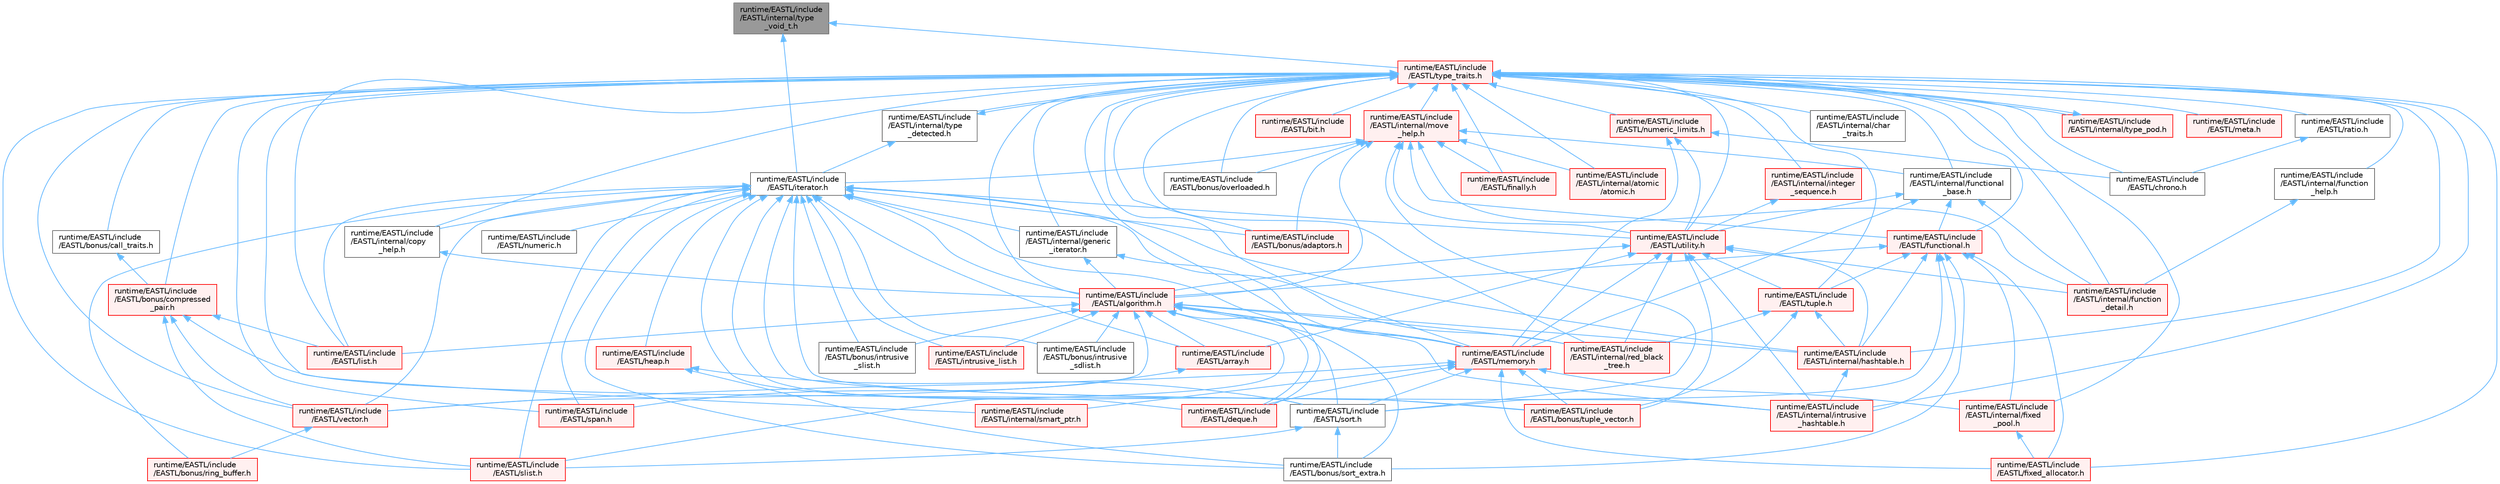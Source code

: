 digraph "runtime/EASTL/include/EASTL/internal/type_void_t.h"
{
 // LATEX_PDF_SIZE
  bgcolor="transparent";
  edge [fontname=Helvetica,fontsize=10,labelfontname=Helvetica,labelfontsize=10];
  node [fontname=Helvetica,fontsize=10,shape=box,height=0.2,width=0.4];
  Node1 [id="Node000001",label="runtime/EASTL/include\l/EASTL/internal/type\l_void_t.h",height=0.2,width=0.4,color="gray40", fillcolor="grey60", style="filled", fontcolor="black",tooltip=" "];
  Node1 -> Node2 [id="edge1_Node000001_Node000002",dir="back",color="steelblue1",style="solid",tooltip=" "];
  Node2 [id="Node000002",label="runtime/EASTL/include\l/EASTL/iterator.h",height=0.2,width=0.4,color="grey40", fillcolor="white", style="filled",URL="$_e_a_s_t_l_2include_2_e_a_s_t_l_2iterator_8h.html",tooltip=" "];
  Node2 -> Node3 [id="edge2_Node000002_Node000003",dir="back",color="steelblue1",style="solid",tooltip=" "];
  Node3 [id="Node000003",label="runtime/EASTL/include\l/EASTL/algorithm.h",height=0.2,width=0.4,color="red", fillcolor="#FFF0F0", style="filled",URL="$_e_a_s_t_l_2include_2_e_a_s_t_l_2algorithm_8h.html",tooltip=" "];
  Node3 -> Node4 [id="edge3_Node000003_Node000004",dir="back",color="steelblue1",style="solid",tooltip=" "];
  Node4 [id="Node000004",label="runtime/EASTL/include\l/EASTL/array.h",height=0.2,width=0.4,color="red", fillcolor="#FFF0F0", style="filled",URL="$array_8h.html",tooltip=" "];
  Node4 -> Node5 [id="edge4_Node000004_Node000005",dir="back",color="steelblue1",style="solid",tooltip=" "];
  Node5 [id="Node000005",label="runtime/EASTL/include\l/EASTL/span.h",height=0.2,width=0.4,color="red", fillcolor="#FFF0F0", style="filled",URL="$span_8h.html",tooltip=" "];
  Node3 -> Node419 [id="edge5_Node000003_Node000419",dir="back",color="steelblue1",style="solid",tooltip=" "];
  Node419 [id="Node000419",label="runtime/EASTL/include\l/EASTL/bonus/intrusive\l_sdlist.h",height=0.2,width=0.4,color="grey40", fillcolor="white", style="filled",URL="$intrusive__sdlist_8h.html",tooltip=" "];
  Node3 -> Node420 [id="edge6_Node000003_Node000420",dir="back",color="steelblue1",style="solid",tooltip=" "];
  Node420 [id="Node000420",label="runtime/EASTL/include\l/EASTL/bonus/intrusive\l_slist.h",height=0.2,width=0.4,color="grey40", fillcolor="white", style="filled",URL="$intrusive__slist_8h.html",tooltip=" "];
  Node3 -> Node421 [id="edge7_Node000003_Node000421",dir="back",color="steelblue1",style="solid",tooltip=" "];
  Node421 [id="Node000421",label="runtime/EASTL/include\l/EASTL/bonus/sort_extra.h",height=0.2,width=0.4,color="grey40", fillcolor="white", style="filled",URL="$sort__extra_8h.html",tooltip=" "];
  Node3 -> Node422 [id="edge8_Node000003_Node000422",dir="back",color="steelblue1",style="solid",tooltip=" "];
  Node422 [id="Node000422",label="runtime/EASTL/include\l/EASTL/deque.h",height=0.2,width=0.4,color="red", fillcolor="#FFF0F0", style="filled",URL="$_e_a_s_t_l_2include_2_e_a_s_t_l_2deque_8h.html",tooltip=" "];
  Node3 -> Node98 [id="edge9_Node000003_Node000098",dir="back",color="steelblue1",style="solid",tooltip=" "];
  Node98 [id="Node000098",label="runtime/EASTL/include\l/EASTL/internal/hashtable.h",height=0.2,width=0.4,color="red", fillcolor="#FFF0F0", style="filled",URL="$hashtable_8h.html",tooltip=" "];
  Node98 -> Node108 [id="edge10_Node000098_Node000108",dir="back",color="steelblue1",style="solid",tooltip=" "];
  Node108 [id="Node000108",label="runtime/EASTL/include\l/EASTL/internal/intrusive\l_hashtable.h",height=0.2,width=0.4,color="red", fillcolor="#FFF0F0", style="filled",URL="$intrusive__hashtable_8h.html",tooltip=" "];
  Node3 -> Node108 [id="edge11_Node000003_Node000108",dir="back",color="steelblue1",style="solid",tooltip=" "];
  Node3 -> Node426 [id="edge12_Node000003_Node000426",dir="back",color="steelblue1",style="solid",tooltip=" "];
  Node426 [id="Node000426",label="runtime/EASTL/include\l/EASTL/internal/red_black\l_tree.h",height=0.2,width=0.4,color="red", fillcolor="#FFF0F0", style="filled",URL="$red__black__tree_8h.html",tooltip=" "];
  Node3 -> Node434 [id="edge13_Node000003_Node000434",dir="back",color="steelblue1",style="solid",tooltip=" "];
  Node434 [id="Node000434",label="runtime/EASTL/include\l/EASTL/intrusive_list.h",height=0.2,width=0.4,color="red", fillcolor="#FFF0F0", style="filled",URL="$intrusive__list_8h.html",tooltip=" "];
  Node3 -> Node436 [id="edge14_Node000003_Node000436",dir="back",color="steelblue1",style="solid",tooltip=" "];
  Node436 [id="Node000436",label="runtime/EASTL/include\l/EASTL/list.h",height=0.2,width=0.4,color="red", fillcolor="#FFF0F0", style="filled",URL="$_e_a_s_t_l_2include_2_e_a_s_t_l_2list_8h.html",tooltip=" "];
  Node3 -> Node439 [id="edge15_Node000003_Node000439",dir="back",color="steelblue1",style="solid",tooltip=" "];
  Node439 [id="Node000439",label="runtime/EASTL/include\l/EASTL/memory.h",height=0.2,width=0.4,color="red", fillcolor="#FFF0F0", style="filled",URL="$_e_a_s_t_l_2include_2_e_a_s_t_l_2memory_8h.html",tooltip=" "];
  Node439 -> Node440 [id="edge16_Node000439_Node000440",dir="back",color="steelblue1",style="solid",tooltip=" "];
  Node440 [id="Node000440",label="runtime/EASTL/include\l/EASTL/bonus/tuple_vector.h",height=0.2,width=0.4,color="red", fillcolor="#FFF0F0", style="filled",URL="$tuple__vector_8h.html",tooltip=" "];
  Node439 -> Node422 [id="edge17_Node000439_Node000422",dir="back",color="steelblue1",style="solid",tooltip=" "];
  Node439 -> Node442 [id="edge18_Node000439_Node000442",dir="back",color="steelblue1",style="solid",tooltip=" "];
  Node442 [id="Node000442",label="runtime/EASTL/include\l/EASTL/fixed_allocator.h",height=0.2,width=0.4,color="red", fillcolor="#FFF0F0", style="filled",URL="$fixed__allocator_8h.html",tooltip=" "];
  Node439 -> Node444 [id="edge19_Node000439_Node000444",dir="back",color="steelblue1",style="solid",tooltip=" "];
  Node444 [id="Node000444",label="runtime/EASTL/include\l/EASTL/internal/fixed\l_pool.h",height=0.2,width=0.4,color="red", fillcolor="#FFF0F0", style="filled",URL="$fixed__pool_8h.html",tooltip=" "];
  Node444 -> Node442 [id="edge20_Node000444_Node000442",dir="back",color="steelblue1",style="solid",tooltip=" "];
  Node439 -> Node449 [id="edge21_Node000439_Node000449",dir="back",color="steelblue1",style="solid",tooltip=" "];
  Node449 [id="Node000449",label="runtime/EASTL/include\l/EASTL/internal/smart_ptr.h",height=0.2,width=0.4,color="red", fillcolor="#FFF0F0", style="filled",URL="$smart__ptr_8h.html",tooltip=" "];
  Node439 -> Node459 [id="edge22_Node000439_Node000459",dir="back",color="steelblue1",style="solid",tooltip=" "];
  Node459 [id="Node000459",label="runtime/EASTL/include\l/EASTL/sort.h",height=0.2,width=0.4,color="grey40", fillcolor="white", style="filled",URL="$sort_8h.html",tooltip=" "];
  Node459 -> Node421 [id="edge23_Node000459_Node000421",dir="back",color="steelblue1",style="solid",tooltip=" "];
  Node459 -> Node460 [id="edge24_Node000459_Node000460",dir="back",color="steelblue1",style="solid",tooltip=" "];
  Node460 [id="Node000460",label="runtime/EASTL/include\l/EASTL/slist.h",height=0.2,width=0.4,color="red", fillcolor="#FFF0F0", style="filled",URL="$slist_8h.html",tooltip=" "];
  Node439 -> Node461 [id="edge25_Node000439_Node000461",dir="back",color="steelblue1",style="solid",tooltip=" "];
  Node461 [id="Node000461",label="runtime/EASTL/include\l/EASTL/vector.h",height=0.2,width=0.4,color="red", fillcolor="#FFF0F0", style="filled",URL="$_e_a_s_t_l_2include_2_e_a_s_t_l_2vector_8h.html",tooltip=" "];
  Node461 -> Node462 [id="edge26_Node000461_Node000462",dir="back",color="steelblue1",style="solid",tooltip=" "];
  Node462 [id="Node000462",label="runtime/EASTL/include\l/EASTL/bonus/ring_buffer.h",height=0.2,width=0.4,color="red", fillcolor="#FFF0F0", style="filled",URL="$_e_a_s_t_l_2include_2_e_a_s_t_l_2bonus_2ring__buffer_8h.html",tooltip=" "];
  Node3 -> Node460 [id="edge27_Node000003_Node000460",dir="back",color="steelblue1",style="solid",tooltip=" "];
  Node3 -> Node459 [id="edge28_Node000003_Node000459",dir="back",color="steelblue1",style="solid",tooltip=" "];
  Node3 -> Node461 [id="edge29_Node000003_Node000461",dir="back",color="steelblue1",style="solid",tooltip=" "];
  Node2 -> Node4 [id="edge30_Node000002_Node000004",dir="back",color="steelblue1",style="solid",tooltip=" "];
  Node2 -> Node475 [id="edge31_Node000002_Node000475",dir="back",color="steelblue1",style="solid",tooltip=" "];
  Node475 [id="Node000475",label="runtime/EASTL/include\l/EASTL/bonus/adaptors.h",height=0.2,width=0.4,color="red", fillcolor="#FFF0F0", style="filled",URL="$adaptors_8h.html",tooltip=" "];
  Node2 -> Node419 [id="edge32_Node000002_Node000419",dir="back",color="steelblue1",style="solid",tooltip=" "];
  Node2 -> Node420 [id="edge33_Node000002_Node000420",dir="back",color="steelblue1",style="solid",tooltip=" "];
  Node2 -> Node462 [id="edge34_Node000002_Node000462",dir="back",color="steelblue1",style="solid",tooltip=" "];
  Node2 -> Node421 [id="edge35_Node000002_Node000421",dir="back",color="steelblue1",style="solid",tooltip=" "];
  Node2 -> Node440 [id="edge36_Node000002_Node000440",dir="back",color="steelblue1",style="solid",tooltip=" "];
  Node2 -> Node422 [id="edge37_Node000002_Node000422",dir="back",color="steelblue1",style="solid",tooltip=" "];
  Node2 -> Node478 [id="edge38_Node000002_Node000478",dir="back",color="steelblue1",style="solid",tooltip=" "];
  Node478 [id="Node000478",label="runtime/EASTL/include\l/EASTL/heap.h",height=0.2,width=0.4,color="red", fillcolor="#FFF0F0", style="filled",URL="$heap_8h.html",tooltip=" "];
  Node478 -> Node421 [id="edge39_Node000478_Node000421",dir="back",color="steelblue1",style="solid",tooltip=" "];
  Node478 -> Node459 [id="edge40_Node000478_Node000459",dir="back",color="steelblue1",style="solid",tooltip=" "];
  Node2 -> Node97 [id="edge41_Node000002_Node000097",dir="back",color="steelblue1",style="solid",tooltip=" "];
  Node97 [id="Node000097",label="runtime/EASTL/include\l/EASTL/internal/copy\l_help.h",height=0.2,width=0.4,color="grey40", fillcolor="white", style="filled",URL="$copy__help_8h.html",tooltip=" "];
  Node97 -> Node3 [id="edge42_Node000097_Node000003",dir="back",color="steelblue1",style="solid",tooltip=" "];
  Node2 -> Node479 [id="edge43_Node000002_Node000479",dir="back",color="steelblue1",style="solid",tooltip=" "];
  Node479 [id="Node000479",label="runtime/EASTL/include\l/EASTL/internal/generic\l_iterator.h",height=0.2,width=0.4,color="grey40", fillcolor="white", style="filled",URL="$generic__iterator_8h.html",tooltip=" "];
  Node479 -> Node3 [id="edge44_Node000479_Node000003",dir="back",color="steelblue1",style="solid",tooltip=" "];
  Node479 -> Node439 [id="edge45_Node000479_Node000439",dir="back",color="steelblue1",style="solid",tooltip=" "];
  Node2 -> Node98 [id="edge46_Node000002_Node000098",dir="back",color="steelblue1",style="solid",tooltip=" "];
  Node2 -> Node108 [id="edge47_Node000002_Node000108",dir="back",color="steelblue1",style="solid",tooltip=" "];
  Node2 -> Node426 [id="edge48_Node000002_Node000426",dir="back",color="steelblue1",style="solid",tooltip=" "];
  Node2 -> Node434 [id="edge49_Node000002_Node000434",dir="back",color="steelblue1",style="solid",tooltip=" "];
  Node2 -> Node436 [id="edge50_Node000002_Node000436",dir="back",color="steelblue1",style="solid",tooltip=" "];
  Node2 -> Node439 [id="edge51_Node000002_Node000439",dir="back",color="steelblue1",style="solid",tooltip=" "];
  Node2 -> Node480 [id="edge52_Node000002_Node000480",dir="back",color="steelblue1",style="solid",tooltip=" "];
  Node480 [id="Node000480",label="runtime/EASTL/include\l/EASTL/numeric.h",height=0.2,width=0.4,color="grey40", fillcolor="white", style="filled",URL="$numeric_8h.html",tooltip=" "];
  Node2 -> Node460 [id="edge53_Node000002_Node000460",dir="back",color="steelblue1",style="solid",tooltip=" "];
  Node2 -> Node459 [id="edge54_Node000002_Node000459",dir="back",color="steelblue1",style="solid",tooltip=" "];
  Node2 -> Node5 [id="edge55_Node000002_Node000005",dir="back",color="steelblue1",style="solid",tooltip=" "];
  Node2 -> Node481 [id="edge56_Node000002_Node000481",dir="back",color="steelblue1",style="solid",tooltip=" "];
  Node481 [id="Node000481",label="runtime/EASTL/include\l/EASTL/utility.h",height=0.2,width=0.4,color="red", fillcolor="#FFF0F0", style="filled",URL="$_e_a_s_t_l_2include_2_e_a_s_t_l_2utility_8h.html",tooltip=" "];
  Node481 -> Node3 [id="edge57_Node000481_Node000003",dir="back",color="steelblue1",style="solid",tooltip=" "];
  Node481 -> Node4 [id="edge58_Node000481_Node000004",dir="back",color="steelblue1",style="solid",tooltip=" "];
  Node481 -> Node440 [id="edge59_Node000481_Node000440",dir="back",color="steelblue1",style="solid",tooltip=" "];
  Node481 -> Node482 [id="edge60_Node000481_Node000482",dir="back",color="steelblue1",style="solid",tooltip=" "];
  Node482 [id="Node000482",label="runtime/EASTL/include\l/EASTL/internal/function\l_detail.h",height=0.2,width=0.4,color="red", fillcolor="#FFF0F0", style="filled",URL="$function__detail_8h.html",tooltip=" "];
  Node481 -> Node98 [id="edge61_Node000481_Node000098",dir="back",color="steelblue1",style="solid",tooltip=" "];
  Node481 -> Node108 [id="edge62_Node000481_Node000108",dir="back",color="steelblue1",style="solid",tooltip=" "];
  Node481 -> Node426 [id="edge63_Node000481_Node000426",dir="back",color="steelblue1",style="solid",tooltip=" "];
  Node481 -> Node439 [id="edge64_Node000481_Node000439",dir="back",color="steelblue1",style="solid",tooltip=" "];
  Node481 -> Node486 [id="edge65_Node000481_Node000486",dir="back",color="steelblue1",style="solid",tooltip=" "];
  Node486 [id="Node000486",label="runtime/EASTL/include\l/EASTL/tuple.h",height=0.2,width=0.4,color="red", fillcolor="#FFF0F0", style="filled",URL="$tuple_8h.html",tooltip=" "];
  Node486 -> Node440 [id="edge66_Node000486_Node000440",dir="back",color="steelblue1",style="solid",tooltip=" "];
  Node486 -> Node98 [id="edge67_Node000486_Node000098",dir="back",color="steelblue1",style="solid",tooltip=" "];
  Node486 -> Node426 [id="edge68_Node000486_Node000426",dir="back",color="steelblue1",style="solid",tooltip=" "];
  Node2 -> Node461 [id="edge69_Node000002_Node000461",dir="back",color="steelblue1",style="solid",tooltip=" "];
  Node1 -> Node487 [id="edge70_Node000001_Node000487",dir="back",color="steelblue1",style="solid",tooltip=" "];
  Node487 [id="Node000487",label="runtime/EASTL/include\l/EASTL/type_traits.h",height=0.2,width=0.4,color="red", fillcolor="#FFF0F0", style="filled",URL="$_e_a_s_t_l_2include_2_e_a_s_t_l_2type__traits_8h.html",tooltip=" "];
  Node487 -> Node3 [id="edge71_Node000487_Node000003",dir="back",color="steelblue1",style="solid",tooltip=" "];
  Node487 -> Node71 [id="edge72_Node000487_Node000071",dir="back",color="steelblue1",style="solid",tooltip=" "];
  Node71 [id="Node000071",label="runtime/EASTL/include\l/EASTL/bit.h",height=0.2,width=0.4,color="red", fillcolor="#FFF0F0", style="filled",URL="$bit_8h.html",tooltip=" "];
  Node487 -> Node475 [id="edge73_Node000487_Node000475",dir="back",color="steelblue1",style="solid",tooltip=" "];
  Node487 -> Node488 [id="edge74_Node000487_Node000488",dir="back",color="steelblue1",style="solid",tooltip=" "];
  Node488 [id="Node000488",label="runtime/EASTL/include\l/EASTL/bonus/call_traits.h",height=0.2,width=0.4,color="grey40", fillcolor="white", style="filled",URL="$call__traits_8h.html",tooltip=" "];
  Node488 -> Node489 [id="edge75_Node000488_Node000489",dir="back",color="steelblue1",style="solid",tooltip=" "];
  Node489 [id="Node000489",label="runtime/EASTL/include\l/EASTL/bonus/compressed\l_pair.h",height=0.2,width=0.4,color="red", fillcolor="#FFF0F0", style="filled",URL="$compressed__pair_8h.html",tooltip=" "];
  Node489 -> Node440 [id="edge76_Node000489_Node000440",dir="back",color="steelblue1",style="solid",tooltip=" "];
  Node489 -> Node436 [id="edge77_Node000489_Node000436",dir="back",color="steelblue1",style="solid",tooltip=" "];
  Node489 -> Node460 [id="edge78_Node000489_Node000460",dir="back",color="steelblue1",style="solid",tooltip=" "];
  Node489 -> Node461 [id="edge79_Node000489_Node000461",dir="back",color="steelblue1",style="solid",tooltip=" "];
  Node487 -> Node489 [id="edge80_Node000487_Node000489",dir="back",color="steelblue1",style="solid",tooltip=" "];
  Node487 -> Node490 [id="edge81_Node000487_Node000490",dir="back",color="steelblue1",style="solid",tooltip=" "];
  Node490 [id="Node000490",label="runtime/EASTL/include\l/EASTL/bonus/overloaded.h",height=0.2,width=0.4,color="grey40", fillcolor="white", style="filled",URL="$overloaded_8h.html",tooltip=" "];
  Node487 -> Node491 [id="edge82_Node000487_Node000491",dir="back",color="steelblue1",style="solid",tooltip=" "];
  Node491 [id="Node000491",label="runtime/EASTL/include\l/EASTL/chrono.h",height=0.2,width=0.4,color="grey40", fillcolor="white", style="filled",URL="$_e_a_s_t_l_2include_2_e_a_s_t_l_2chrono_8h.html",tooltip=" "];
  Node487 -> Node422 [id="edge83_Node000487_Node000422",dir="back",color="steelblue1",style="solid",tooltip=" "];
  Node487 -> Node492 [id="edge84_Node000487_Node000492",dir="back",color="steelblue1",style="solid",tooltip=" "];
  Node492 [id="Node000492",label="runtime/EASTL/include\l/EASTL/finally.h",height=0.2,width=0.4,color="red", fillcolor="#FFF0F0", style="filled",URL="$finally_8h.html",tooltip=" "];
  Node487 -> Node442 [id="edge85_Node000487_Node000442",dir="back",color="steelblue1",style="solid",tooltip=" "];
  Node487 -> Node485 [id="edge86_Node000487_Node000485",dir="back",color="steelblue1",style="solid",tooltip=" "];
  Node485 [id="Node000485",label="runtime/EASTL/include\l/EASTL/functional.h",height=0.2,width=0.4,color="red", fillcolor="#FFF0F0", style="filled",URL="$_e_a_s_t_l_2include_2_e_a_s_t_l_2functional_8h.html",tooltip=" "];
  Node485 -> Node3 [id="edge87_Node000485_Node000003",dir="back",color="steelblue1",style="solid",tooltip=" "];
  Node485 -> Node421 [id="edge88_Node000485_Node000421",dir="back",color="steelblue1",style="solid",tooltip=" "];
  Node485 -> Node442 [id="edge89_Node000485_Node000442",dir="back",color="steelblue1",style="solid",tooltip=" "];
  Node485 -> Node444 [id="edge90_Node000485_Node000444",dir="back",color="steelblue1",style="solid",tooltip=" "];
  Node485 -> Node98 [id="edge91_Node000485_Node000098",dir="back",color="steelblue1",style="solid",tooltip=" "];
  Node485 -> Node108 [id="edge92_Node000485_Node000108",dir="back",color="steelblue1",style="solid",tooltip=" "];
  Node485 -> Node459 [id="edge93_Node000485_Node000459",dir="back",color="steelblue1",style="solid",tooltip=" "];
  Node485 -> Node486 [id="edge94_Node000485_Node000486",dir="back",color="steelblue1",style="solid",tooltip=" "];
  Node487 -> Node91 [id="edge95_Node000487_Node000091",dir="back",color="steelblue1",style="solid",tooltip=" "];
  Node91 [id="Node000091",label="runtime/EASTL/include\l/EASTL/internal/atomic\l/atomic.h",height=0.2,width=0.4,color="red", fillcolor="#FFF0F0", style="filled",URL="$_e_a_s_t_l_2include_2_e_a_s_t_l_2internal_2atomic_2atomic_8h.html",tooltip=" "];
  Node487 -> Node96 [id="edge96_Node000487_Node000096",dir="back",color="steelblue1",style="solid",tooltip=" "];
  Node96 [id="Node000096",label="runtime/EASTL/include\l/EASTL/internal/char\l_traits.h",height=0.2,width=0.4,color="grey40", fillcolor="white", style="filled",URL="$char__traits_8h.html",tooltip=" "];
  Node487 -> Node97 [id="edge97_Node000487_Node000097",dir="back",color="steelblue1",style="solid",tooltip=" "];
  Node487 -> Node444 [id="edge98_Node000487_Node000444",dir="back",color="steelblue1",style="solid",tooltip=" "];
  Node487 -> Node482 [id="edge99_Node000487_Node000482",dir="back",color="steelblue1",style="solid",tooltip=" "];
  Node487 -> Node493 [id="edge100_Node000487_Node000493",dir="back",color="steelblue1",style="solid",tooltip=" "];
  Node493 [id="Node000493",label="runtime/EASTL/include\l/EASTL/internal/function\l_help.h",height=0.2,width=0.4,color="grey40", fillcolor="white", style="filled",URL="$function__help_8h.html",tooltip=" "];
  Node493 -> Node482 [id="edge101_Node000493_Node000482",dir="back",color="steelblue1",style="solid",tooltip=" "];
  Node487 -> Node494 [id="edge102_Node000487_Node000494",dir="back",color="steelblue1",style="solid",tooltip=" "];
  Node494 [id="Node000494",label="runtime/EASTL/include\l/EASTL/internal/functional\l_base.h",height=0.2,width=0.4,color="grey40", fillcolor="white", style="filled",URL="$functional__base_8h.html",tooltip=" "];
  Node494 -> Node485 [id="edge103_Node000494_Node000485",dir="back",color="steelblue1",style="solid",tooltip=" "];
  Node494 -> Node482 [id="edge104_Node000494_Node000482",dir="back",color="steelblue1",style="solid",tooltip=" "];
  Node494 -> Node439 [id="edge105_Node000494_Node000439",dir="back",color="steelblue1",style="solid",tooltip=" "];
  Node494 -> Node481 [id="edge106_Node000494_Node000481",dir="back",color="steelblue1",style="solid",tooltip=" "];
  Node487 -> Node479 [id="edge107_Node000487_Node000479",dir="back",color="steelblue1",style="solid",tooltip=" "];
  Node487 -> Node98 [id="edge108_Node000487_Node000098",dir="back",color="steelblue1",style="solid",tooltip=" "];
  Node487 -> Node495 [id="edge109_Node000487_Node000495",dir="back",color="steelblue1",style="solid",tooltip=" "];
  Node495 [id="Node000495",label="runtime/EASTL/include\l/EASTL/internal/integer\l_sequence.h",height=0.2,width=0.4,color="red", fillcolor="#FFF0F0", style="filled",URL="$integer__sequence_8h.html",tooltip=" "];
  Node495 -> Node481 [id="edge110_Node000495_Node000481",dir="back",color="steelblue1",style="solid",tooltip=" "];
  Node487 -> Node108 [id="edge111_Node000487_Node000108",dir="back",color="steelblue1",style="solid",tooltip=" "];
  Node487 -> Node496 [id="edge112_Node000487_Node000496",dir="back",color="steelblue1",style="solid",tooltip=" "];
  Node496 [id="Node000496",label="runtime/EASTL/include\l/EASTL/internal/move\l_help.h",height=0.2,width=0.4,color="red", fillcolor="#FFF0F0", style="filled",URL="$move__help_8h.html",tooltip=" "];
  Node496 -> Node3 [id="edge113_Node000496_Node000003",dir="back",color="steelblue1",style="solid",tooltip=" "];
  Node496 -> Node475 [id="edge114_Node000496_Node000475",dir="back",color="steelblue1",style="solid",tooltip=" "];
  Node496 -> Node490 [id="edge115_Node000496_Node000490",dir="back",color="steelblue1",style="solid",tooltip=" "];
  Node496 -> Node492 [id="edge116_Node000496_Node000492",dir="back",color="steelblue1",style="solid",tooltip=" "];
  Node496 -> Node485 [id="edge117_Node000496_Node000485",dir="back",color="steelblue1",style="solid",tooltip=" "];
  Node496 -> Node91 [id="edge118_Node000496_Node000091",dir="back",color="steelblue1",style="solid",tooltip=" "];
  Node496 -> Node482 [id="edge119_Node000496_Node000482",dir="back",color="steelblue1",style="solid",tooltip=" "];
  Node496 -> Node494 [id="edge120_Node000496_Node000494",dir="back",color="steelblue1",style="solid",tooltip=" "];
  Node496 -> Node2 [id="edge121_Node000496_Node000002",dir="back",color="steelblue1",style="solid",tooltip=" "];
  Node496 -> Node459 [id="edge122_Node000496_Node000459",dir="back",color="steelblue1",style="solid",tooltip=" "];
  Node496 -> Node481 [id="edge123_Node000496_Node000481",dir="back",color="steelblue1",style="solid",tooltip=" "];
  Node487 -> Node426 [id="edge124_Node000487_Node000426",dir="back",color="steelblue1",style="solid",tooltip=" "];
  Node487 -> Node449 [id="edge125_Node000487_Node000449",dir="back",color="steelblue1",style="solid",tooltip=" "];
  Node487 -> Node497 [id="edge126_Node000487_Node000497",dir="back",color="steelblue1",style="solid",tooltip=" "];
  Node497 [id="Node000497",label="runtime/EASTL/include\l/EASTL/internal/type\l_detected.h",height=0.2,width=0.4,color="grey40", fillcolor="white", style="filled",URL="$type__detected_8h.html",tooltip=" "];
  Node497 -> Node2 [id="edge127_Node000497_Node000002",dir="back",color="steelblue1",style="solid",tooltip=" "];
  Node497 -> Node487 [id="edge128_Node000497_Node000487",dir="back",color="steelblue1",style="solid",tooltip=" "];
  Node487 -> Node498 [id="edge129_Node000487_Node000498",dir="back",color="steelblue1",style="solid",tooltip=" "];
  Node498 [id="Node000498",label="runtime/EASTL/include\l/EASTL/internal/type_pod.h",height=0.2,width=0.4,color="red", fillcolor="#FFF0F0", style="filled",URL="$type__pod_8h.html",tooltip=" "];
  Node498 -> Node487 [id="edge130_Node000498_Node000487",dir="back",color="steelblue1",style="solid",tooltip=" "];
  Node487 -> Node436 [id="edge131_Node000487_Node000436",dir="back",color="steelblue1",style="solid",tooltip=" "];
  Node487 -> Node439 [id="edge132_Node000487_Node000439",dir="back",color="steelblue1",style="solid",tooltip=" "];
  Node487 -> Node500 [id="edge133_Node000487_Node000500",dir="back",color="steelblue1",style="solid",tooltip=" "];
  Node500 [id="Node000500",label="runtime/EASTL/include\l/EASTL/meta.h",height=0.2,width=0.4,color="red", fillcolor="#FFF0F0", style="filled",URL="$meta_8h.html",tooltip=" "];
  Node487 -> Node501 [id="edge134_Node000487_Node000501",dir="back",color="steelblue1",style="solid",tooltip=" "];
  Node501 [id="Node000501",label="runtime/EASTL/include\l/EASTL/numeric_limits.h",height=0.2,width=0.4,color="red", fillcolor="#FFF0F0", style="filled",URL="$numeric__limits_8h.html",tooltip=" "];
  Node501 -> Node491 [id="edge135_Node000501_Node000491",dir="back",color="steelblue1",style="solid",tooltip=" "];
  Node501 -> Node439 [id="edge136_Node000501_Node000439",dir="back",color="steelblue1",style="solid",tooltip=" "];
  Node501 -> Node481 [id="edge137_Node000501_Node000481",dir="back",color="steelblue1",style="solid",tooltip=" "];
  Node487 -> Node504 [id="edge138_Node000487_Node000504",dir="back",color="steelblue1",style="solid",tooltip=" "];
  Node504 [id="Node000504",label="runtime/EASTL/include\l/EASTL/ratio.h",height=0.2,width=0.4,color="grey40", fillcolor="white", style="filled",URL="$ratio_8h.html",tooltip=" "];
  Node504 -> Node491 [id="edge139_Node000504_Node000491",dir="back",color="steelblue1",style="solid",tooltip=" "];
  Node487 -> Node460 [id="edge140_Node000487_Node000460",dir="back",color="steelblue1",style="solid",tooltip=" "];
  Node487 -> Node5 [id="edge141_Node000487_Node000005",dir="back",color="steelblue1",style="solid",tooltip=" "];
  Node487 -> Node486 [id="edge142_Node000487_Node000486",dir="back",color="steelblue1",style="solid",tooltip=" "];
  Node487 -> Node481 [id="edge143_Node000487_Node000481",dir="back",color="steelblue1",style="solid",tooltip=" "];
  Node487 -> Node461 [id="edge144_Node000487_Node000461",dir="back",color="steelblue1",style="solid",tooltip=" "];
}
